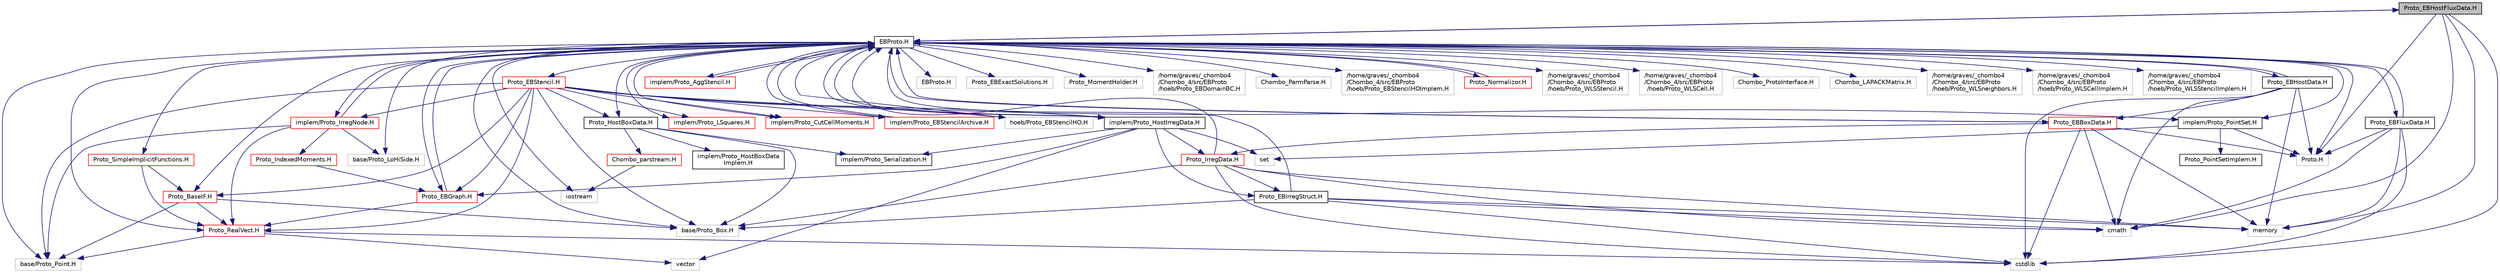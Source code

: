 digraph "Proto_EBHostFluxData.H"
{
  edge [fontname="Helvetica",fontsize="10",labelfontname="Helvetica",labelfontsize="10"];
  node [fontname="Helvetica",fontsize="10",shape=record];
  Node0 [label="Proto_EBHostFluxData.H",height=0.2,width=0.4,color="black", fillcolor="grey75", style="filled", fontcolor="black"];
  Node0 -> Node1 [color="midnightblue",fontsize="10",style="solid",fontname="Helvetica"];
  Node1 [label="cmath",height=0.2,width=0.4,color="grey75", fillcolor="white", style="filled"];
  Node0 -> Node2 [color="midnightblue",fontsize="10",style="solid",fontname="Helvetica"];
  Node2 [label="cstdlib",height=0.2,width=0.4,color="grey75", fillcolor="white", style="filled"];
  Node0 -> Node3 [color="midnightblue",fontsize="10",style="solid",fontname="Helvetica"];
  Node3 [label="memory",height=0.2,width=0.4,color="grey75", fillcolor="white", style="filled"];
  Node0 -> Node4 [color="midnightblue",fontsize="10",style="solid",fontname="Helvetica"];
  Node4 [label="Proto.H",height=0.2,width=0.4,color="grey75", fillcolor="white", style="filled"];
  Node0 -> Node5 [color="midnightblue",fontsize="10",style="solid",fontname="Helvetica"];
  Node5 [label="EBProto.H",height=0.2,width=0.4,color="black", fillcolor="white", style="filled",URL="$EBProto_8H.html"];
  Node5 -> Node4 [color="midnightblue",fontsize="10",style="solid",fontname="Helvetica"];
  Node5 -> Node6 [color="midnightblue",fontsize="10",style="solid",fontname="Helvetica"];
  Node6 [label="base/Proto_LoHiSide.H",height=0.2,width=0.4,color="grey75", fillcolor="white", style="filled"];
  Node5 -> Node7 [color="midnightblue",fontsize="10",style="solid",fontname="Helvetica"];
  Node7 [label="implem/Proto_PointSet.H",height=0.2,width=0.4,color="black", fillcolor="white", style="filled",URL="$Proto__PointSet_8H.html"];
  Node7 -> Node4 [color="midnightblue",fontsize="10",style="solid",fontname="Helvetica"];
  Node7 -> Node8 [color="midnightblue",fontsize="10",style="solid",fontname="Helvetica"];
  Node8 [label="set",height=0.2,width=0.4,color="grey75", fillcolor="white", style="filled"];
  Node7 -> Node9 [color="midnightblue",fontsize="10",style="solid",fontname="Helvetica"];
  Node9 [label="Proto_PointSetImplem.H",height=0.2,width=0.4,color="black", fillcolor="white", style="filled",URL="$Proto__PointSetImplem_8H.html"];
  Node5 -> Node10 [color="midnightblue",fontsize="10",style="solid",fontname="Helvetica"];
  Node10 [label="Proto_HostBoxData.H",height=0.2,width=0.4,color="black", fillcolor="white", style="filled",URL="$Proto__HostBoxData_8H.html"];
  Node10 -> Node11 [color="midnightblue",fontsize="10",style="solid",fontname="Helvetica"];
  Node11 [label="base/Proto_Box.H",height=0.2,width=0.4,color="grey75", fillcolor="white", style="filled"];
  Node10 -> Node12 [color="midnightblue",fontsize="10",style="solid",fontname="Helvetica"];
  Node12 [label="Chombo_parstream.H",height=0.2,width=0.4,color="red", fillcolor="white", style="filled",URL="$Chombo__parstream_8H.html"];
  Node12 -> Node13 [color="midnightblue",fontsize="10",style="solid",fontname="Helvetica"];
  Node13 [label="iostream",height=0.2,width=0.4,color="grey75", fillcolor="white", style="filled"];
  Node10 -> Node18 [color="midnightblue",fontsize="10",style="solid",fontname="Helvetica"];
  Node18 [label="implem/Proto_Serialization.H",height=0.2,width=0.4,color="black", fillcolor="white", style="filled",URL="$Proto__Serialization_8H.html"];
  Node10 -> Node19 [color="midnightblue",fontsize="10",style="solid",fontname="Helvetica"];
  Node19 [label="implem/Proto_HostBoxData\lImplem.H",height=0.2,width=0.4,color="black", fillcolor="white", style="filled",URL="$Proto__HostBoxDataImplem_8H.html"];
  Node5 -> Node20 [color="midnightblue",fontsize="10",style="solid",fontname="Helvetica"];
  Node20 [label="implem/Proto_HostIrregData.H",height=0.2,width=0.4,color="black", fillcolor="white", style="filled",URL="$Proto__HostIrregData_8H.html"];
  Node20 -> Node21 [color="midnightblue",fontsize="10",style="solid",fontname="Helvetica"];
  Node21 [label="vector",height=0.2,width=0.4,color="grey75", fillcolor="white", style="filled"];
  Node20 -> Node8 [color="midnightblue",fontsize="10",style="solid",fontname="Helvetica"];
  Node20 -> Node22 [color="midnightblue",fontsize="10",style="solid",fontname="Helvetica"];
  Node22 [label="Proto_EBGraph.H",height=0.2,width=0.4,color="red", fillcolor="white", style="filled",URL="$Proto__EBGraph_8H.html"];
  Node22 -> Node5 [color="midnightblue",fontsize="10",style="solid",fontname="Helvetica"];
  Node22 -> Node25 [color="midnightblue",fontsize="10",style="solid",fontname="Helvetica"];
  Node25 [label="Proto_RealVect.H",height=0.2,width=0.4,color="red", fillcolor="white", style="filled",URL="$Proto__RealVect_8H.html"];
  Node25 -> Node2 [color="midnightblue",fontsize="10",style="solid",fontname="Helvetica"];
  Node25 -> Node21 [color="midnightblue",fontsize="10",style="solid",fontname="Helvetica"];
  Node25 -> Node24 [color="midnightblue",fontsize="10",style="solid",fontname="Helvetica"];
  Node24 [label="base/Proto_Point.H",height=0.2,width=0.4,color="grey75", fillcolor="white", style="filled"];
  Node20 -> Node5 [color="midnightblue",fontsize="10",style="solid",fontname="Helvetica"];
  Node20 -> Node47 [color="midnightblue",fontsize="10",style="solid",fontname="Helvetica"];
  Node47 [label="Proto_EBIrregStruct.H",height=0.2,width=0.4,color="black", fillcolor="white", style="filled",URL="$Proto__EBIrregStruct_8H.html"];
  Node47 -> Node1 [color="midnightblue",fontsize="10",style="solid",fontname="Helvetica"];
  Node47 -> Node2 [color="midnightblue",fontsize="10",style="solid",fontname="Helvetica"];
  Node47 -> Node3 [color="midnightblue",fontsize="10",style="solid",fontname="Helvetica"];
  Node47 -> Node11 [color="midnightblue",fontsize="10",style="solid",fontname="Helvetica"];
  Node47 -> Node5 [color="midnightblue",fontsize="10",style="solid",fontname="Helvetica"];
  Node20 -> Node18 [color="midnightblue",fontsize="10",style="solid",fontname="Helvetica"];
  Node20 -> Node48 [color="midnightblue",fontsize="10",style="solid",fontname="Helvetica"];
  Node48 [label="Proto_IrregData.H",height=0.2,width=0.4,color="red", fillcolor="white", style="filled",URL="$Proto__IrregData_8H.html"];
  Node48 -> Node1 [color="midnightblue",fontsize="10",style="solid",fontname="Helvetica"];
  Node48 -> Node2 [color="midnightblue",fontsize="10",style="solid",fontname="Helvetica"];
  Node48 -> Node3 [color="midnightblue",fontsize="10",style="solid",fontname="Helvetica"];
  Node48 -> Node11 [color="midnightblue",fontsize="10",style="solid",fontname="Helvetica"];
  Node48 -> Node5 [color="midnightblue",fontsize="10",style="solid",fontname="Helvetica"];
  Node48 -> Node47 [color="midnightblue",fontsize="10",style="solid",fontname="Helvetica"];
  Node5 -> Node50 [color="midnightblue",fontsize="10",style="solid",fontname="Helvetica"];
  Node50 [label="implem/Proto_IrregNode.H",height=0.2,width=0.4,color="red", fillcolor="white", style="filled",URL="$Proto__IrregNode_8H.html"];
  Node50 -> Node24 [color="midnightblue",fontsize="10",style="solid",fontname="Helvetica"];
  Node50 -> Node25 [color="midnightblue",fontsize="10",style="solid",fontname="Helvetica"];
  Node50 -> Node6 [color="midnightblue",fontsize="10",style="solid",fontname="Helvetica"];
  Node50 -> Node51 [color="midnightblue",fontsize="10",style="solid",fontname="Helvetica"];
  Node51 [label="Proto_IndexedMoments.H",height=0.2,width=0.4,color="red", fillcolor="white", style="filled",URL="$Proto__IndexedMoments_8H.html"];
  Node51 -> Node22 [color="midnightblue",fontsize="10",style="solid",fontname="Helvetica"];
  Node50 -> Node5 [color="midnightblue",fontsize="10",style="solid",fontname="Helvetica"];
  Node5 -> Node22 [color="midnightblue",fontsize="10",style="solid",fontname="Helvetica"];
  Node5 -> Node57 [color="midnightblue",fontsize="10",style="solid",fontname="Helvetica"];
  Node57 [label="Proto_EBBoxData.H",height=0.2,width=0.4,color="red", fillcolor="white", style="filled",URL="$Proto__EBBoxData_8H.html"];
  Node57 -> Node1 [color="midnightblue",fontsize="10",style="solid",fontname="Helvetica"];
  Node57 -> Node2 [color="midnightblue",fontsize="10",style="solid",fontname="Helvetica"];
  Node57 -> Node3 [color="midnightblue",fontsize="10",style="solid",fontname="Helvetica"];
  Node57 -> Node4 [color="midnightblue",fontsize="10",style="solid",fontname="Helvetica"];
  Node57 -> Node5 [color="midnightblue",fontsize="10",style="solid",fontname="Helvetica"];
  Node57 -> Node48 [color="midnightblue",fontsize="10",style="solid",fontname="Helvetica"];
  Node5 -> Node59 [color="midnightblue",fontsize="10",style="solid",fontname="Helvetica"];
  Node59 [label="Proto_EBFluxData.H",height=0.2,width=0.4,color="black", fillcolor="white", style="filled",URL="$Proto__EBFluxData_8H.html"];
  Node59 -> Node1 [color="midnightblue",fontsize="10",style="solid",fontname="Helvetica"];
  Node59 -> Node2 [color="midnightblue",fontsize="10",style="solid",fontname="Helvetica"];
  Node59 -> Node3 [color="midnightblue",fontsize="10",style="solid",fontname="Helvetica"];
  Node59 -> Node4 [color="midnightblue",fontsize="10",style="solid",fontname="Helvetica"];
  Node59 -> Node5 [color="midnightblue",fontsize="10",style="solid",fontname="Helvetica"];
  Node5 -> Node60 [color="midnightblue",fontsize="10",style="solid",fontname="Helvetica"];
  Node60 [label="implem/Proto_AggStencil.H",height=0.2,width=0.4,color="red", fillcolor="white", style="filled",URL="$Proto__AggStencil_8H.html"];
  Node60 -> Node5 [color="midnightblue",fontsize="10",style="solid",fontname="Helvetica"];
  Node5 -> Node65 [color="midnightblue",fontsize="10",style="solid",fontname="Helvetica"];
  Node65 [label="Proto_EBStencil.H",height=0.2,width=0.4,color="red", fillcolor="white", style="filled",URL="$Proto__EBStencil_8H.html"];
  Node65 -> Node25 [color="midnightblue",fontsize="10",style="solid",fontname="Helvetica"];
  Node65 -> Node11 [color="midnightblue",fontsize="10",style="solid",fontname="Helvetica"];
  Node65 -> Node24 [color="midnightblue",fontsize="10",style="solid",fontname="Helvetica"];
  Node65 -> Node66 [color="midnightblue",fontsize="10",style="solid",fontname="Helvetica"];
  Node66 [label="implem/Proto_LSquares.H",height=0.2,width=0.4,color="red", fillcolor="white", style="filled",URL="$Proto__LSquares_8H.html"];
  Node65 -> Node68 [color="midnightblue",fontsize="10",style="solid",fontname="Helvetica"];
  Node68 [label="Proto_BaseIF.H",height=0.2,width=0.4,color="red", fillcolor="white", style="filled",URL="$Proto__BaseIF_8H.html"];
  Node68 -> Node25 [color="midnightblue",fontsize="10",style="solid",fontname="Helvetica"];
  Node68 -> Node24 [color="midnightblue",fontsize="10",style="solid",fontname="Helvetica"];
  Node68 -> Node11 [color="midnightblue",fontsize="10",style="solid",fontname="Helvetica"];
  Node65 -> Node50 [color="midnightblue",fontsize="10",style="solid",fontname="Helvetica"];
  Node65 -> Node69 [color="midnightblue",fontsize="10",style="solid",fontname="Helvetica"];
  Node69 [label="implem/Proto_CutCellMoments.H",height=0.2,width=0.4,color="red", fillcolor="white", style="filled",URL="$Proto__CutCellMoments_8H.html"];
  Node65 -> Node10 [color="midnightblue",fontsize="10",style="solid",fontname="Helvetica"];
  Node65 -> Node20 [color="midnightblue",fontsize="10",style="solid",fontname="Helvetica"];
  Node65 -> Node7 [color="midnightblue",fontsize="10",style="solid",fontname="Helvetica"];
  Node65 -> Node22 [color="midnightblue",fontsize="10",style="solid",fontname="Helvetica"];
  Node65 -> Node84 [color="midnightblue",fontsize="10",style="solid",fontname="Helvetica"];
  Node84 [label="implem/Proto_EBStencilArchive.H",height=0.2,width=0.4,color="red", fillcolor="white", style="filled",URL="$Proto__EBStencilArchive_8H.html"];
  Node84 -> Node5 [color="midnightblue",fontsize="10",style="solid",fontname="Helvetica"];
  Node65 -> Node90 [color="midnightblue",fontsize="10",style="solid",fontname="Helvetica"];
  Node90 [label="hoeb/Proto_EBStencilHO.H",height=0.2,width=0.4,color="grey75", fillcolor="white", style="filled"];
  Node5 -> Node93 [color="midnightblue",fontsize="10",style="solid",fontname="Helvetica"];
  Node93 [label="EBProto.H",height=0.2,width=0.4,color="grey75", fillcolor="white", style="filled"];
  Node5 -> Node94 [color="midnightblue",fontsize="10",style="solid",fontname="Helvetica"];
  Node94 [label="Proto_EBExactSolutions.H",height=0.2,width=0.4,color="grey75", fillcolor="white", style="filled"];
  Node5 -> Node95 [color="midnightblue",fontsize="10",style="solid",fontname="Helvetica"];
  Node95 [label="Proto_MomentHolder.H",height=0.2,width=0.4,color="grey75", fillcolor="white", style="filled"];
  Node5 -> Node96 [color="midnightblue",fontsize="10",style="solid",fontname="Helvetica"];
  Node96 [label="/home/graves/_chombo4\l/Chombo_4/src/EBProto\l/hoeb/Proto_EBDomainBC.H",height=0.2,width=0.4,color="grey75", fillcolor="white", style="filled"];
  Node5 -> Node13 [color="midnightblue",fontsize="10",style="solid",fontname="Helvetica"];
  Node5 -> Node97 [color="midnightblue",fontsize="10",style="solid",fontname="Helvetica"];
  Node97 [label="Chombo_ParmParse.H",height=0.2,width=0.4,color="grey75", fillcolor="white", style="filled"];
  Node5 -> Node98 [color="midnightblue",fontsize="10",style="solid",fontname="Helvetica"];
  Node98 [label="/home/graves/_chombo4\l/Chombo_4/src/EBProto\l/hoeb/Proto_EBStencilHOImplem.H",height=0.2,width=0.4,color="grey75", fillcolor="white", style="filled"];
  Node5 -> Node86 [color="midnightblue",fontsize="10",style="solid",fontname="Helvetica"];
  Node86 [label="Proto_Normalizor.H",height=0.2,width=0.4,color="red", fillcolor="white", style="filled",URL="$Proto__Normalizor_8H.html"];
  Node86 -> Node5 [color="midnightblue",fontsize="10",style="solid",fontname="Helvetica"];
  Node5 -> Node99 [color="midnightblue",fontsize="10",style="solid",fontname="Helvetica"];
  Node99 [label="/home/graves/_chombo4\l/Chombo_4/src/EBProto\l/hoeb/Proto_WLSStencil.H",height=0.2,width=0.4,color="grey75", fillcolor="white", style="filled"];
  Node5 -> Node100 [color="midnightblue",fontsize="10",style="solid",fontname="Helvetica"];
  Node100 [label="/home/graves/_chombo4\l/Chombo_4/src/EBProto\l/hoeb/Proto_WLSCell.H",height=0.2,width=0.4,color="grey75", fillcolor="white", style="filled"];
  Node5 -> Node101 [color="midnightblue",fontsize="10",style="solid",fontname="Helvetica"];
  Node101 [label="Chombo_ProtoInterface.H",height=0.2,width=0.4,color="grey75", fillcolor="white", style="filled"];
  Node5 -> Node102 [color="midnightblue",fontsize="10",style="solid",fontname="Helvetica"];
  Node102 [label="Chombo_LAPACKMatrix.H",height=0.2,width=0.4,color="grey75", fillcolor="white", style="filled"];
  Node5 -> Node103 [color="midnightblue",fontsize="10",style="solid",fontname="Helvetica"];
  Node103 [label="/home/graves/_chombo4\l/Chombo_4/src/EBProto\l/hoeb/Proto_WLSneighbors.H",height=0.2,width=0.4,color="grey75", fillcolor="white", style="filled"];
  Node5 -> Node104 [color="midnightblue",fontsize="10",style="solid",fontname="Helvetica"];
  Node104 [label="/home/graves/_chombo4\l/Chombo_4/src/EBProto\l/hoeb/Proto_WLSCellImplem.H",height=0.2,width=0.4,color="grey75", fillcolor="white", style="filled"];
  Node5 -> Node105 [color="midnightblue",fontsize="10",style="solid",fontname="Helvetica"];
  Node105 [label="/home/graves/_chombo4\l/Chombo_4/src/EBProto\l/hoeb/Proto_WLSStencilImplem.H",height=0.2,width=0.4,color="grey75", fillcolor="white", style="filled"];
  Node5 -> Node84 [color="midnightblue",fontsize="10",style="solid",fontname="Helvetica"];
  Node5 -> Node106 [color="midnightblue",fontsize="10",style="solid",fontname="Helvetica"];
  Node106 [label="Proto_SimpleImplicitFunctions.H",height=0.2,width=0.4,color="red", fillcolor="white", style="filled",URL="$Proto__SimpleImplicitFunctions_8H.html"];
  Node106 -> Node25 [color="midnightblue",fontsize="10",style="solid",fontname="Helvetica"];
  Node106 -> Node68 [color="midnightblue",fontsize="10",style="solid",fontname="Helvetica"];
  Node5 -> Node25 [color="midnightblue",fontsize="10",style="solid",fontname="Helvetica"];
  Node5 -> Node11 [color="midnightblue",fontsize="10",style="solid",fontname="Helvetica"];
  Node5 -> Node24 [color="midnightblue",fontsize="10",style="solid",fontname="Helvetica"];
  Node5 -> Node66 [color="midnightblue",fontsize="10",style="solid",fontname="Helvetica"];
  Node5 -> Node68 [color="midnightblue",fontsize="10",style="solid",fontname="Helvetica"];
  Node5 -> Node69 [color="midnightblue",fontsize="10",style="solid",fontname="Helvetica"];
  Node5 -> Node92 [color="midnightblue",fontsize="10",style="solid",fontname="Helvetica"];
  Node92 [label="Proto_EBHostData.H",height=0.2,width=0.4,color="black", fillcolor="white", style="filled",URL="$Proto__EBHostData_8H.html"];
  Node92 -> Node1 [color="midnightblue",fontsize="10",style="solid",fontname="Helvetica"];
  Node92 -> Node2 [color="midnightblue",fontsize="10",style="solid",fontname="Helvetica"];
  Node92 -> Node3 [color="midnightblue",fontsize="10",style="solid",fontname="Helvetica"];
  Node92 -> Node4 [color="midnightblue",fontsize="10",style="solid",fontname="Helvetica"];
  Node92 -> Node5 [color="midnightblue",fontsize="10",style="solid",fontname="Helvetica"];
  Node92 -> Node57 [color="midnightblue",fontsize="10",style="solid",fontname="Helvetica"];
  Node5 -> Node0 [color="midnightblue",fontsize="10",style="solid",fontname="Helvetica"];
  Node5 -> Node90 [color="midnightblue",fontsize="10",style="solid",fontname="Helvetica"];
}
